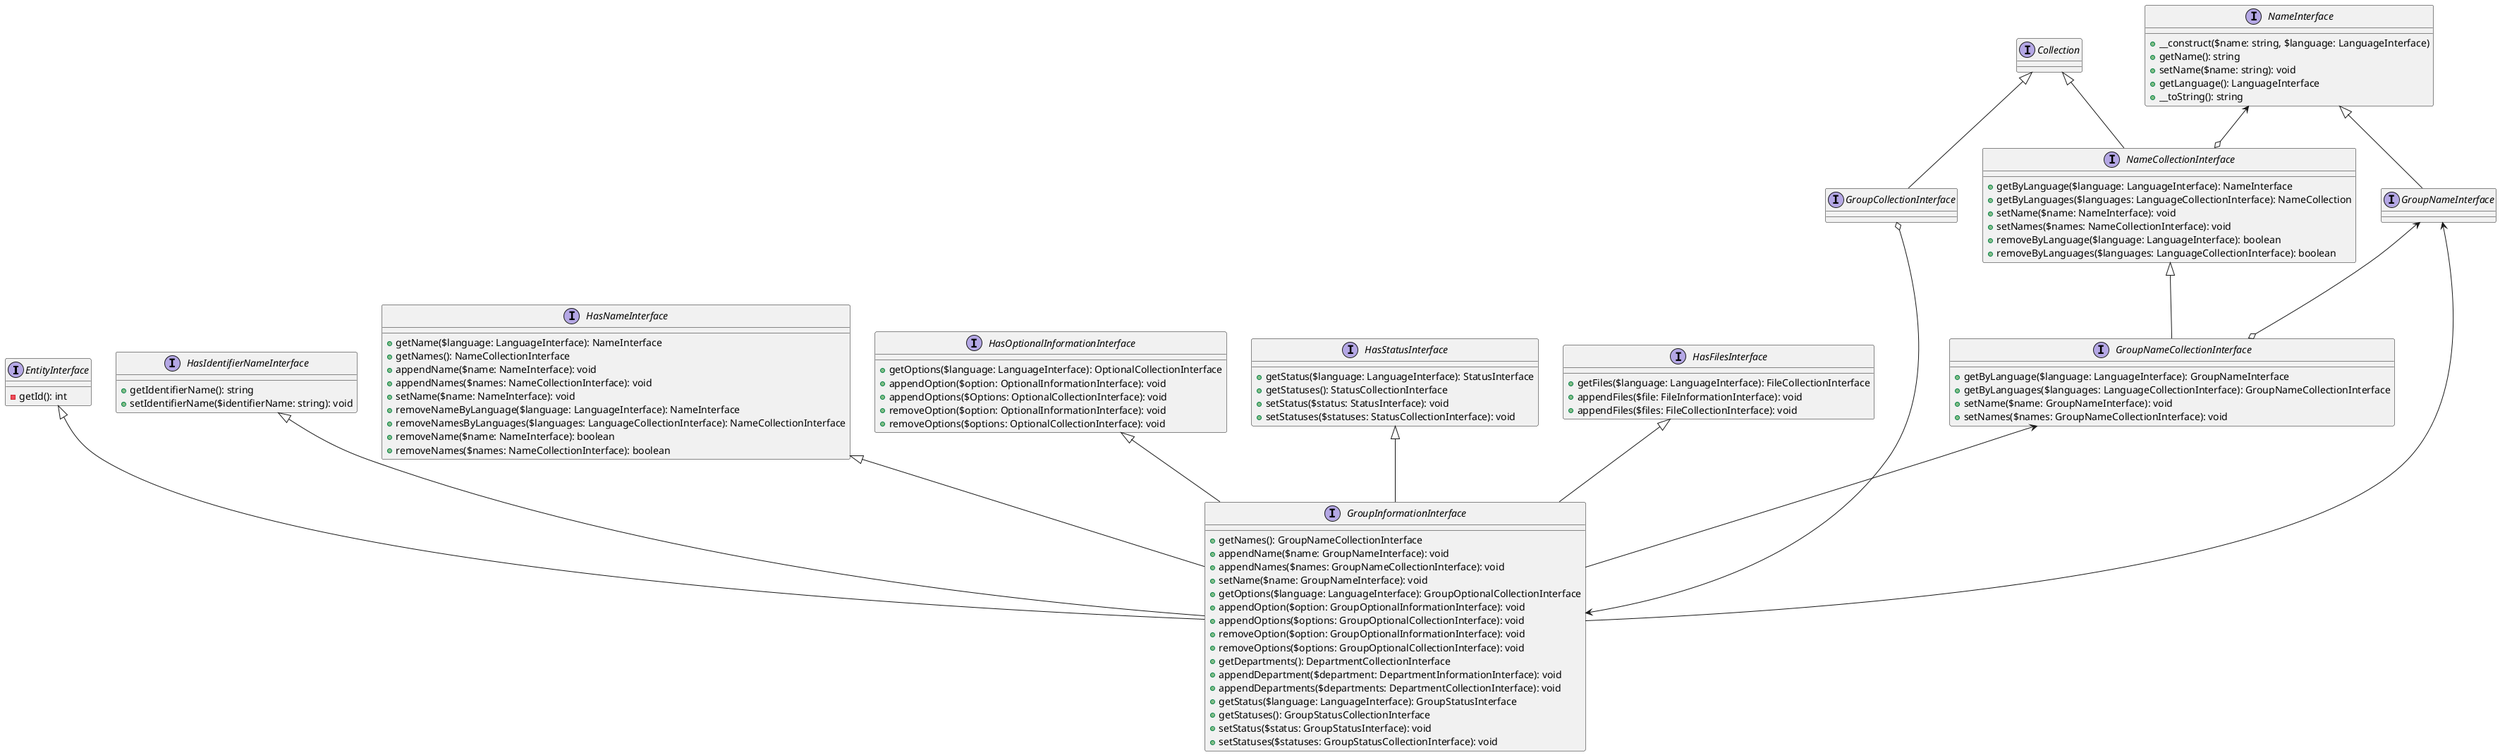 @startuml

interface EntityInterface {
    - getId(): int
}

interface HasIdentifierNameInterface {
    +getIdentifierName(): string
    +setIdentifierName($identifierName: string): void
}

interface HasNameInterface {
    +getName($language: LanguageInterface): NameInterface
    +getNames(): NameCollectionInterface
    +appendName($name: NameInterface): void
    +appendNames($names: NameCollectionInterface): void
    +setName($name: NameInterface): void
    +removeNameByLanguage($language: LanguageInterface): NameInterface
    +removeNamesByLanguages($languages: LanguageCollectionInterface): NameCollectionInterface
    +removeName($name: NameInterface): boolean
    +removeNames($names: NameCollectionInterface): boolean
}

interface HasOptionalInformationInterface {
    +getOptions($language: LanguageInterface): OptionalCollectionInterface
    +appendOption($option: OptionalInformationInterface): void
    +appendOptions($Options: OptionalCollectionInterface): void
    +removeOption($option: OptionalInformationInterface): void
    +removeOptions($options: OptionalCollectionInterface): void
}

interface HasStatusInterface {
    +getStatus($language: LanguageInterface): StatusInterface
    +getStatuses(): StatusCollectionInterface
    +setStatus($status: StatusInterface): void
    +setStatuses($statuses: StatusCollectionInterface): void
}

interface HasFilesInterface {
    +getFiles($language: LanguageInterface): FileCollectionInterface
    +appendFiles($file: FileInformationInterface): void
    +appendFiles($files: FileCollectionInterface): void
}

interface GroupCollectionInterface {
}

interface GroupInformationInterface {
    +getNames(): GroupNameCollectionInterface
    +appendName($name: GroupNameInterface): void
    +appendNames($names: GroupNameCollectionInterface): void
    +setName($name: GroupNameInterface): void
    +getOptions($language: LanguageInterface): GroupOptionalCollectionInterface
    +appendOption($option: GroupOptionalInformationInterface): void
    +appendOptions($options: GroupOptionalCollectionInterface): void
    +removeOption($option: GroupOptionalInformationInterface): void
    +removeOptions($options: GroupOptionalCollectionInterface): void
    +getDepartments(): DepartmentCollectionInterface
    +appendDepartment($department: DepartmentInformationInterface): void
    +appendDepartments($departments: DepartmentCollectionInterface): void
    +getStatus($language: LanguageInterface): GroupStatusInterface
    +getStatuses(): GroupStatusCollectionInterface
    +setStatus($status: GroupStatusInterface): void
    +setStatuses($statuses: GroupStatusCollectionInterface): void
}

interface GroupNameInterface {
}

interface NameInterface {
    +__construct($name: string, $language: LanguageInterface)
    +getName(): string
    +setName($name: string): void
    +getLanguage(): LanguageInterface
    +__toString(): string
}

interface GroupNameCollectionInterface {
    +getByLanguage($language: LanguageInterface): GroupNameInterface
    +getByLanguages($languages: LanguageCollectionInterface): GroupNameCollectionInterface
    +setName($name: GroupNameInterface): void
    +setNames($names: GroupNameCollectionInterface): void
}

interface NameCollectionInterface {
    +getByLanguage($language: LanguageInterface): NameInterface
    +getByLanguages($languages: LanguageCollectionInterface): NameCollection
    +setName($name: NameInterface): void
    +setNames($names: NameCollectionInterface): void
    +removeByLanguage($language: LanguageInterface): boolean
    +removeByLanguages($languages: LanguageCollectionInterface): boolean
}

interface Collection {
}

EntityInterface <|-- GroupInformationInterface
HasIdentifierNameInterface <|-- GroupInformationInterface
HasNameInterface <|-- GroupInformationInterface
HasOptionalInformationInterface <|-- GroupInformationInterface
HasStatusInterface <|-- GroupInformationInterface
HasFilesInterface <|-- GroupInformationInterface

GroupCollectionInterface o--> GroupInformationInterface
Collection <|-- GroupCollectionInterface

GroupNameInterface <-- GroupInformationInterface
GroupNameCollectionInterface <-- GroupInformationInterface

GroupNameInterface <--o GroupNameCollectionInterface
NameInterface <|-- GroupNameInterface
NameCollectionInterface <|-- GroupNameCollectionInterface
NameInterface <--o NameCollectionInterface
Collection <|-- NameCollectionInterface


@enduml